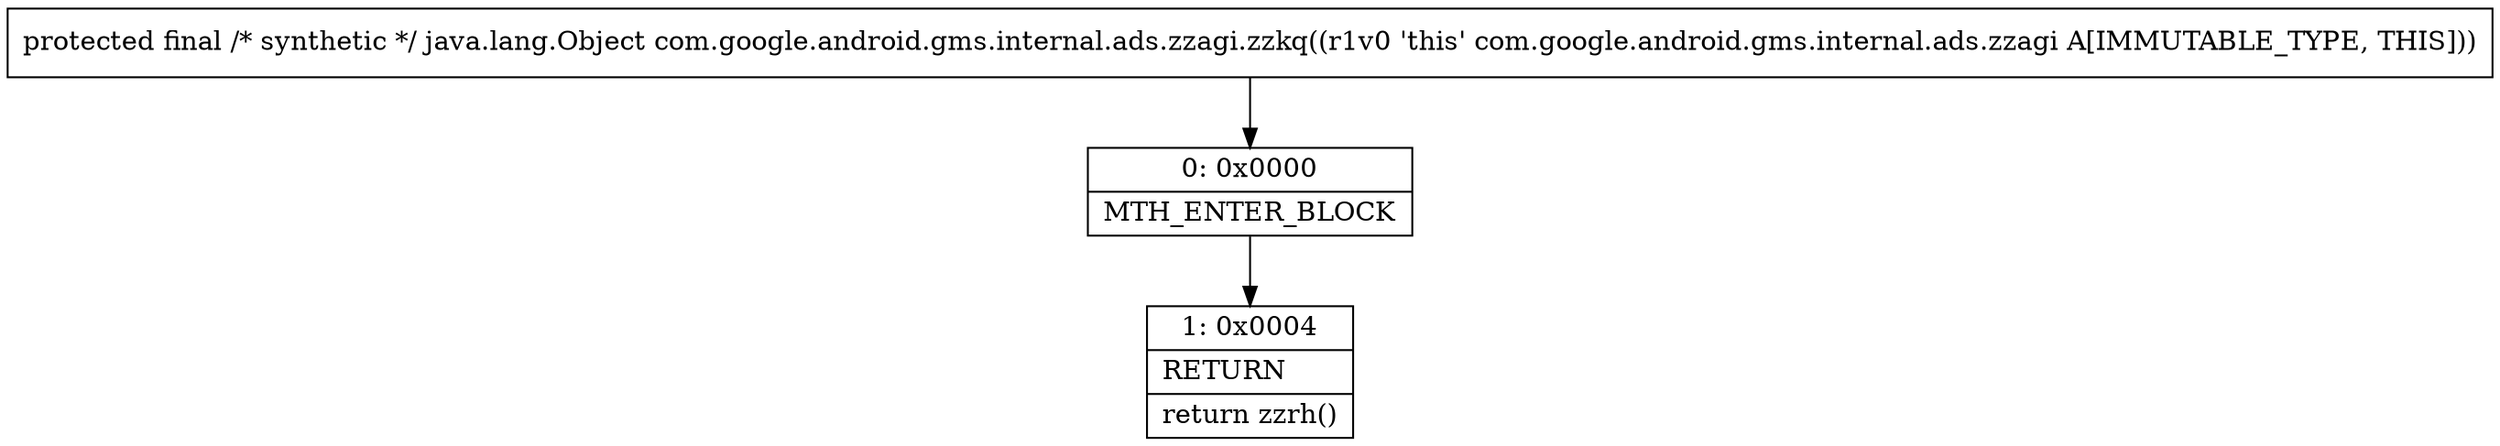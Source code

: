 digraph "CFG forcom.google.android.gms.internal.ads.zzagi.zzkq()Ljava\/lang\/Object;" {
Node_0 [shape=record,label="{0\:\ 0x0000|MTH_ENTER_BLOCK\l}"];
Node_1 [shape=record,label="{1\:\ 0x0004|RETURN\l|return zzrh()\l}"];
MethodNode[shape=record,label="{protected final \/* synthetic *\/ java.lang.Object com.google.android.gms.internal.ads.zzagi.zzkq((r1v0 'this' com.google.android.gms.internal.ads.zzagi A[IMMUTABLE_TYPE, THIS])) }"];
MethodNode -> Node_0;
Node_0 -> Node_1;
}


